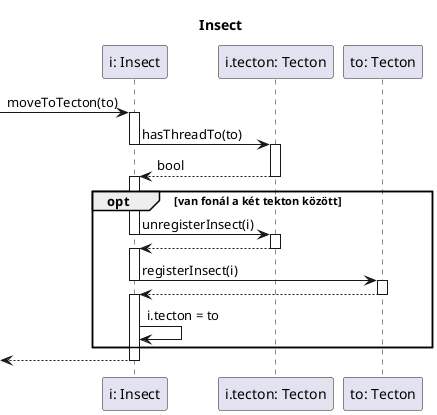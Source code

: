 @startuml Insect
title Insect

title "Insect"

participant "i: Insect" as insect
participant "i.tecton: Tecton" as t1
participant "to: Tecton" as t2

-> insect: moveToTecton(to)
activate insect

insect -> t1: hasThreadTo(to)
deactivate insect
activate t1

t1 --> insect: bool
deactivate t1
activate insect

opt van fonál a két tekton között
	insect -> t1: unregisterInsect(i)
	deactivate insect
	activate t1

	t1 --> insect
	deactivate t1
	activate insect

	insect -> t2: registerInsect(i)
	deactivate insect
	activate t2

	t2 --> insect
	deactivate t2
	activate insect

	insect -> insect: i.tecton = to
end

<-- insect
deactivate insect

@enduml
